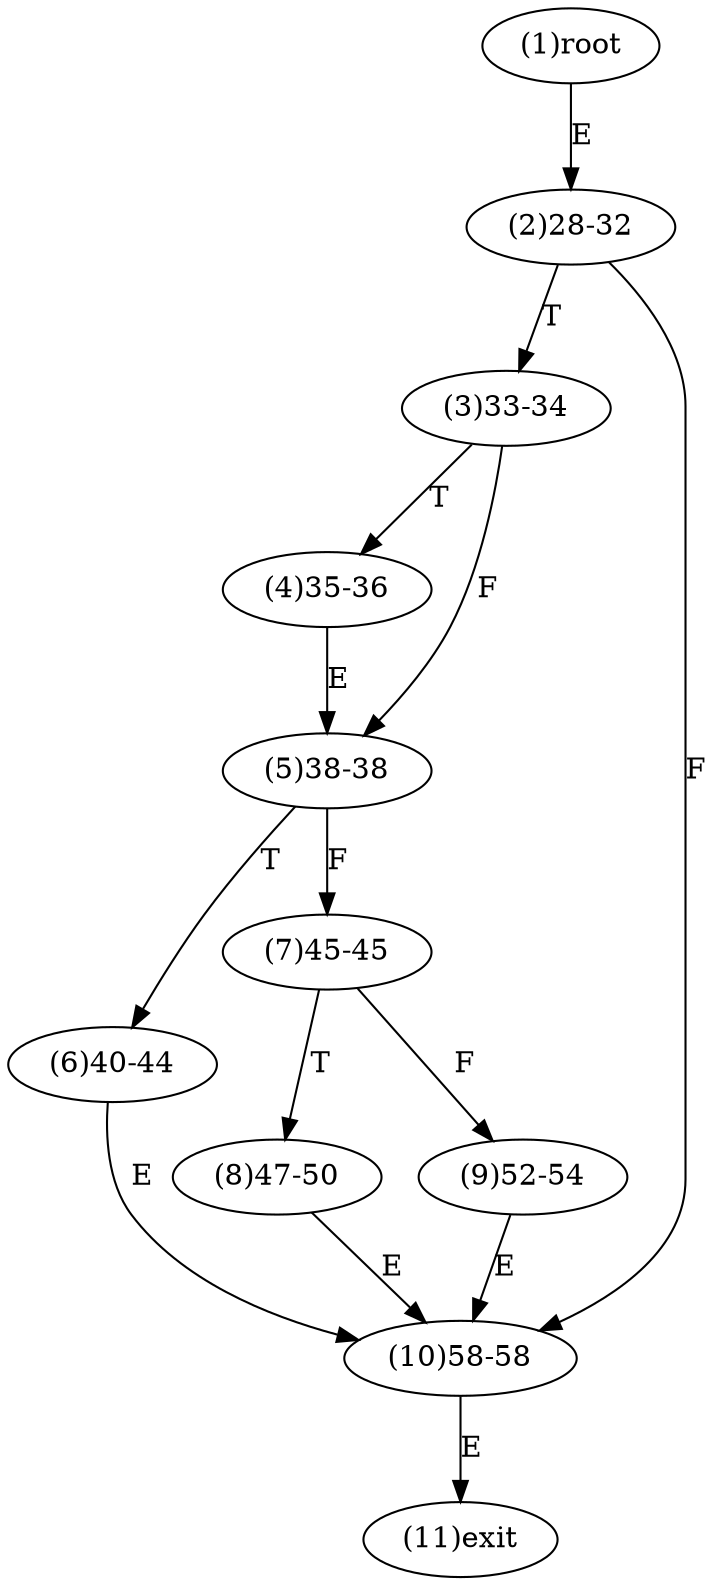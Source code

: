 digraph "" { 
1[ label="(1)root"];
2[ label="(2)28-32"];
3[ label="(3)33-34"];
4[ label="(4)35-36"];
5[ label="(5)38-38"];
6[ label="(6)40-44"];
7[ label="(7)45-45"];
8[ label="(8)47-50"];
9[ label="(9)52-54"];
10[ label="(10)58-58"];
11[ label="(11)exit"];
1->2[ label="E"];
2->10[ label="F"];
2->3[ label="T"];
3->5[ label="F"];
3->4[ label="T"];
4->5[ label="E"];
5->7[ label="F"];
5->6[ label="T"];
6->10[ label="E"];
7->9[ label="F"];
7->8[ label="T"];
8->10[ label="E"];
9->10[ label="E"];
10->11[ label="E"];
}